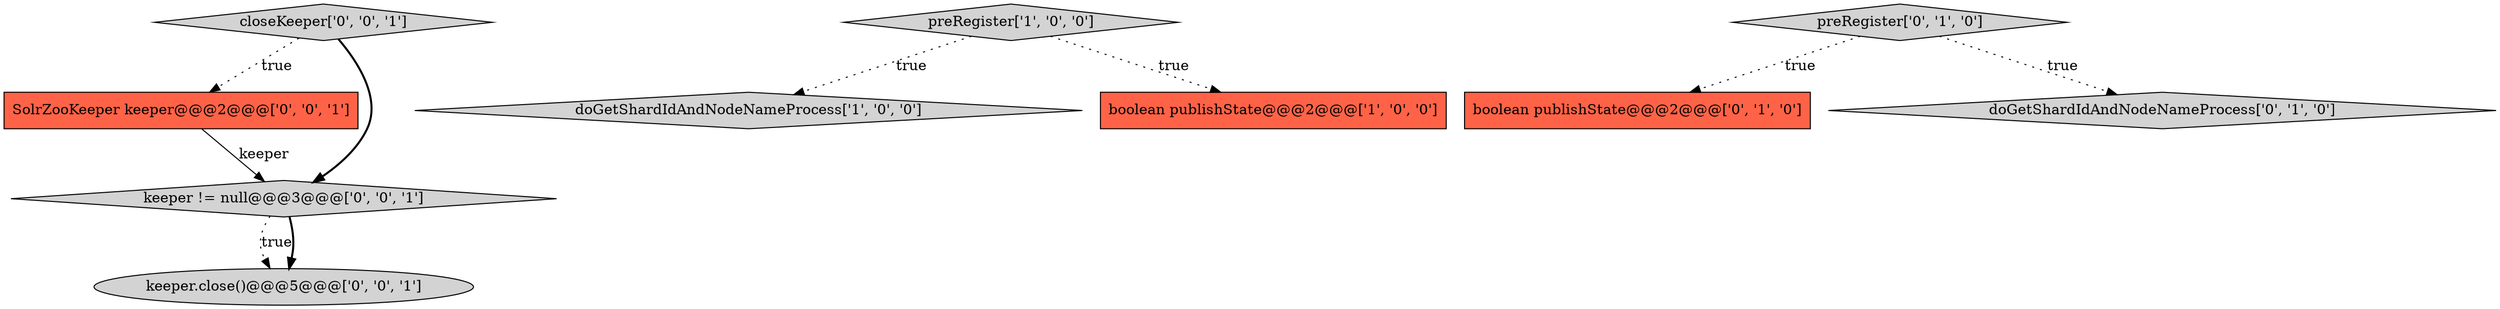 digraph {
9 [style = filled, label = "keeper.close()@@@5@@@['0', '0', '1']", fillcolor = lightgray, shape = ellipse image = "AAA0AAABBB3BBB"];
1 [style = filled, label = "preRegister['1', '0', '0']", fillcolor = lightgray, shape = diamond image = "AAA0AAABBB1BBB"];
8 [style = filled, label = "SolrZooKeeper keeper@@@2@@@['0', '0', '1']", fillcolor = tomato, shape = box image = "AAA0AAABBB3BBB"];
7 [style = filled, label = "closeKeeper['0', '0', '1']", fillcolor = lightgray, shape = diamond image = "AAA0AAABBB3BBB"];
4 [style = filled, label = "boolean publishState@@@2@@@['0', '1', '0']", fillcolor = tomato, shape = box image = "AAA0AAABBB2BBB"];
2 [style = filled, label = "doGetShardIdAndNodeNameProcess['1', '0', '0']", fillcolor = lightgray, shape = diamond image = "AAA0AAABBB1BBB"];
6 [style = filled, label = "keeper != null@@@3@@@['0', '0', '1']", fillcolor = lightgray, shape = diamond image = "AAA0AAABBB3BBB"];
3 [style = filled, label = "doGetShardIdAndNodeNameProcess['0', '1', '0']", fillcolor = lightgray, shape = diamond image = "AAA0AAABBB2BBB"];
0 [style = filled, label = "boolean publishState@@@2@@@['1', '0', '0']", fillcolor = tomato, shape = box image = "AAA0AAABBB1BBB"];
5 [style = filled, label = "preRegister['0', '1', '0']", fillcolor = lightgray, shape = diamond image = "AAA0AAABBB2BBB"];
1->2 [style = dotted, label="true"];
6->9 [style = dotted, label="true"];
6->9 [style = bold, label=""];
8->6 [style = solid, label="keeper"];
7->6 [style = bold, label=""];
5->4 [style = dotted, label="true"];
1->0 [style = dotted, label="true"];
5->3 [style = dotted, label="true"];
7->8 [style = dotted, label="true"];
}
